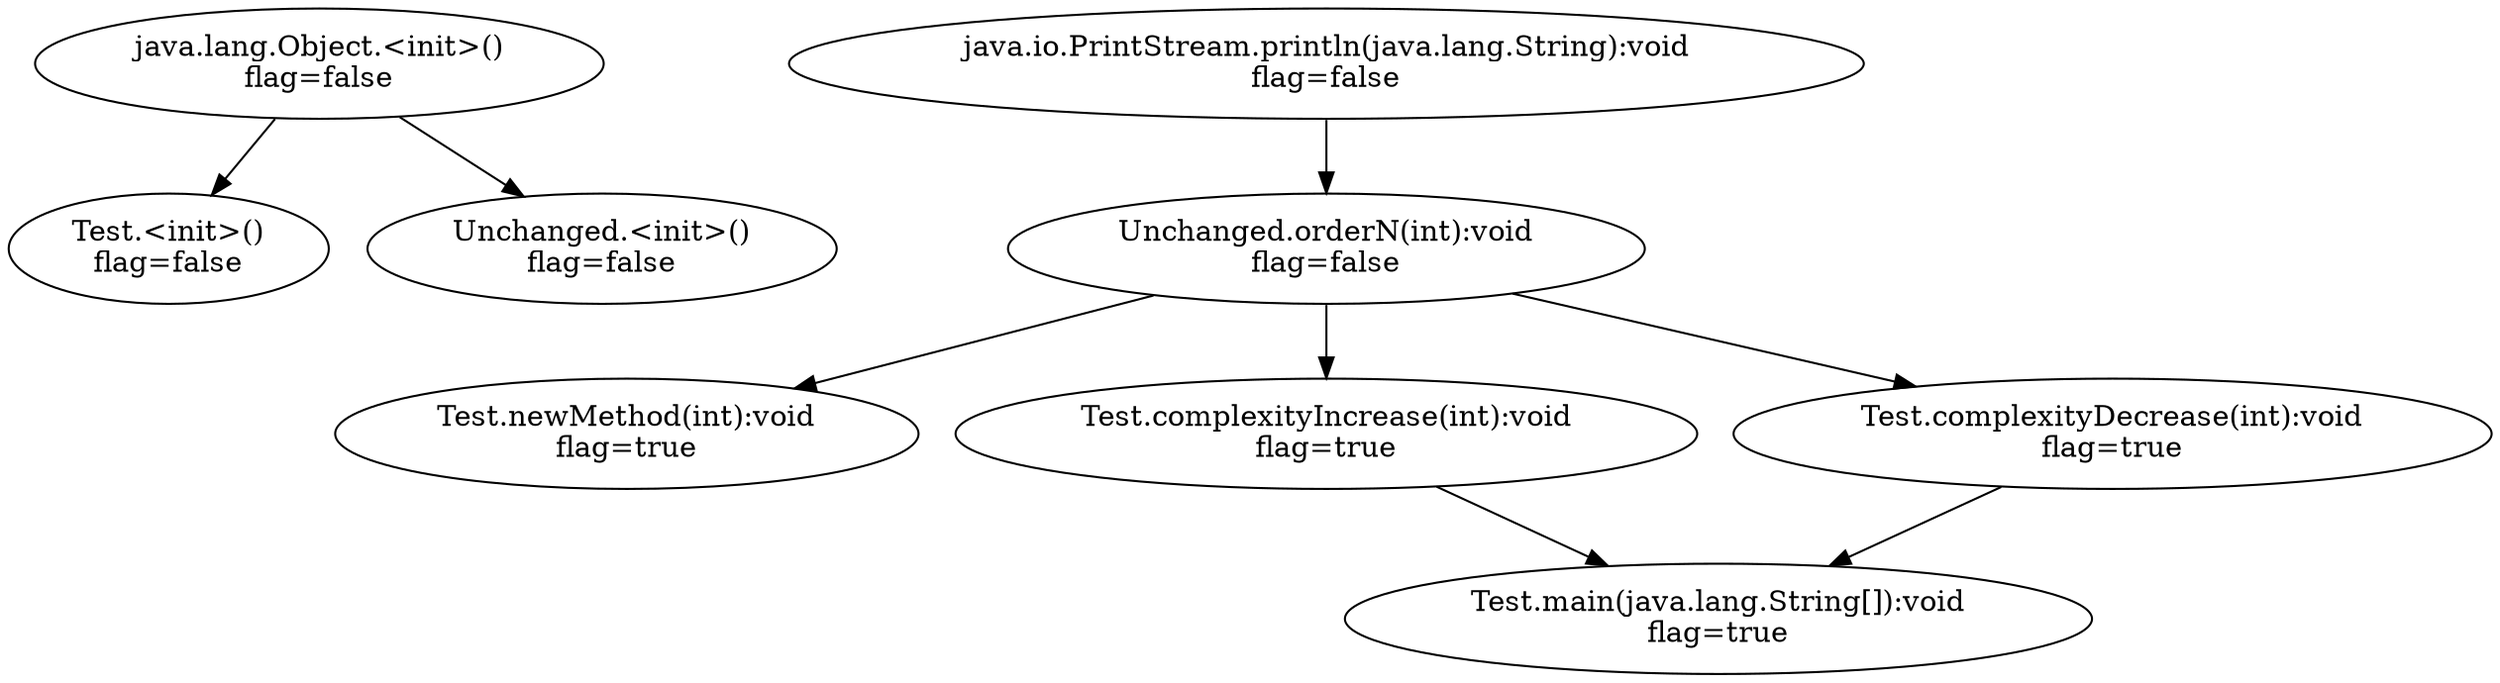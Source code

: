 
digraph callgraph {
  N1 [ label = "Test.<init>()\nflag=false" ];

  N5 [ label = "Test.main(java.lang.String[]):void\nflag=true" ];

  N0 [ label = "java.lang.Object.<init>()\nflag=false" ];
  N0 -> N7 ;
  N0 -> N1 ;

  N7 [ label = "Unchanged.<init>()\nflag=false" ];

  N6 [ label = "Test.newMethod(int):void\nflag=true" ];

  N4 [ label = "Test.complexityIncrease(int):void\nflag=true" ];
  N4 -> N5 ;

  N2 [ label = "Unchanged.orderN(int):void\nflag=false" ];
  N2 -> N6 ;
  N2 -> N4 ;
  N2 -> N3 ;

  N8 [ label = "java.io.PrintStream.println(java.lang.String):void\nflag=false" ];
  N8 -> N2 ;

  N3 [ label = "Test.complexityDecrease(int):void\nflag=true" ];
  N3 -> N5 ;

}
